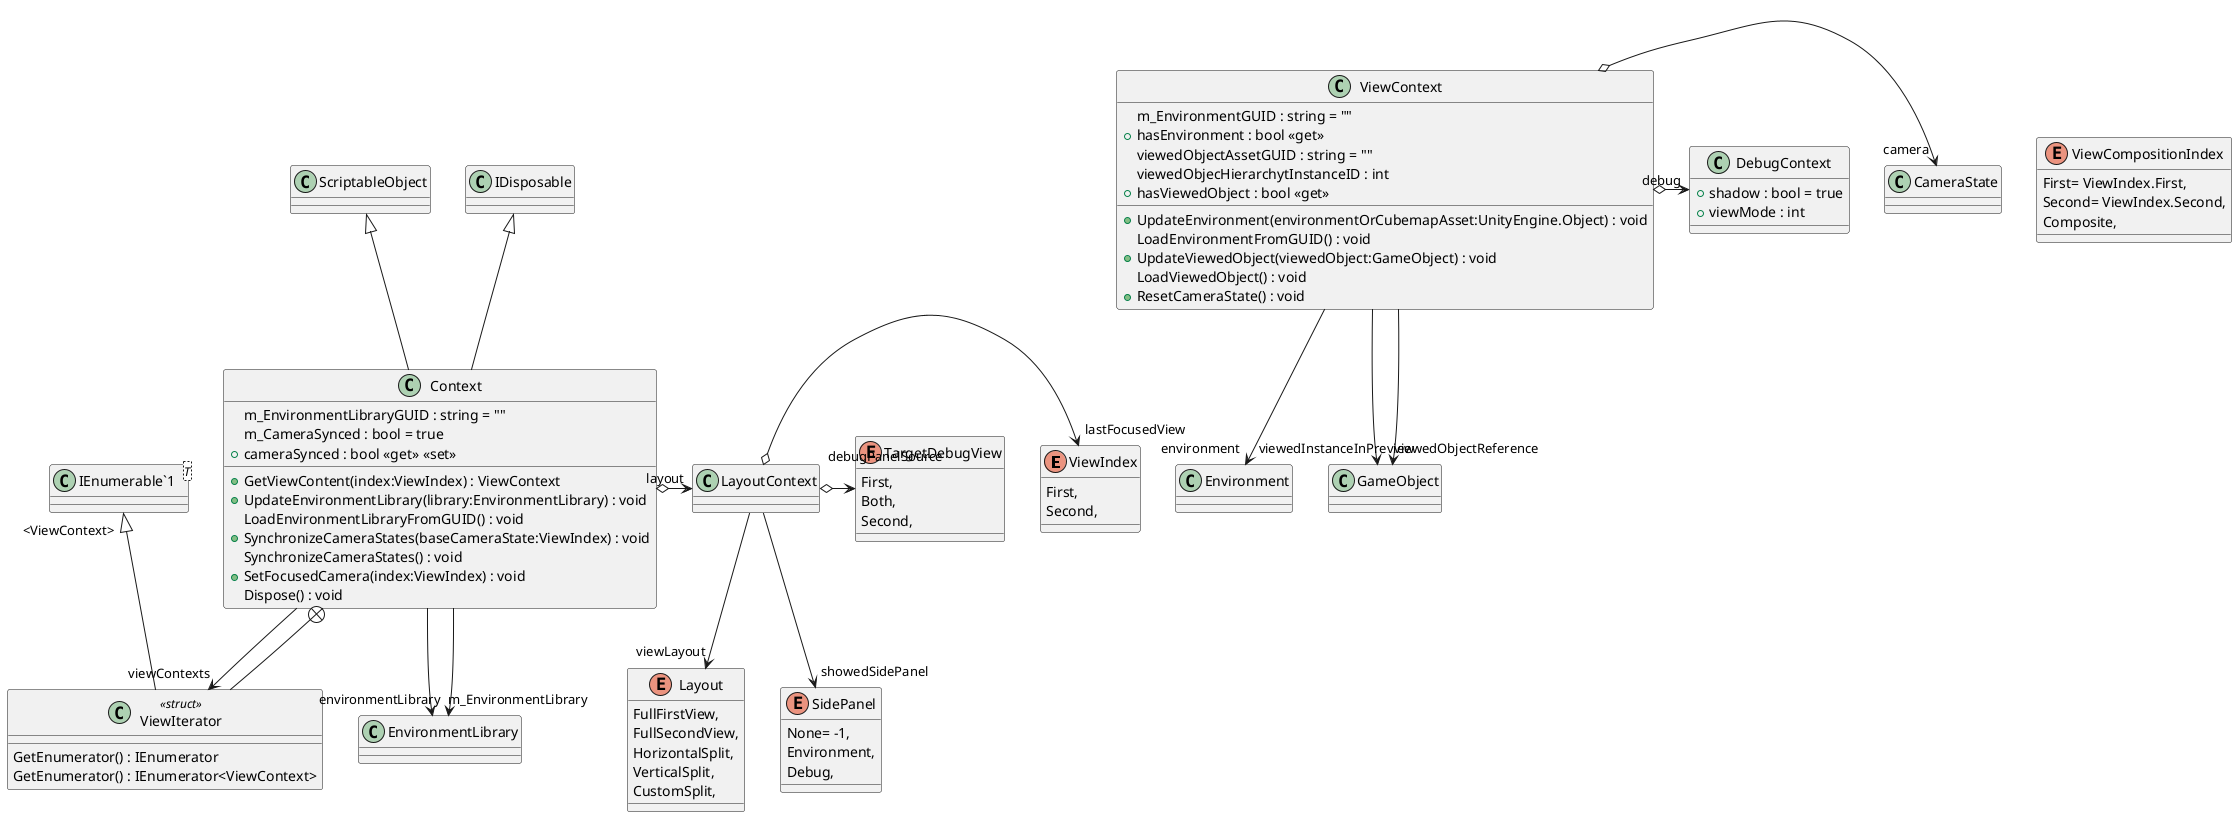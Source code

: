 @startuml
enum ViewIndex {
    First,
    Second,
}
enum ViewCompositionIndex {
    First= ViewIndex.First,
    Second= ViewIndex.Second,
    Composite,
}
enum Layout {
    FullFirstView,
    FullSecondView,
    HorizontalSplit,
    VerticalSplit,
    CustomSplit,
}
enum SidePanel {
    None= -1,
    Environment,
    Debug,
}
enum TargetDebugView {
    First,
    Both,
    Second,
}
class Context {
    m_EnvironmentLibraryGUID : string = ""
    m_CameraSynced : bool = true
    + cameraSynced : bool <<get>> <<set>>
    + GetViewContent(index:ViewIndex) : ViewContext
    + UpdateEnvironmentLibrary(library:EnvironmentLibrary) : void
    LoadEnvironmentLibraryFromGUID() : void
    + SynchronizeCameraStates(baseCameraState:ViewIndex) : void
    SynchronizeCameraStates() : void
    + SetFocusedCamera(index:ViewIndex) : void
    Dispose() : void
}
class LayoutContext {
}
class ViewContext {
    m_EnvironmentGUID : string = ""
    + hasEnvironment : bool <<get>>
    viewedObjectAssetGUID : string = ""
    viewedObjecHierarchytInstanceID : int
    + hasViewedObject : bool <<get>>
    + UpdateEnvironment(environmentOrCubemapAsset:UnityEngine.Object) : void
    LoadEnvironmentFromGUID() : void
    + UpdateViewedObject(viewedObject:GameObject) : void
    LoadViewedObject() : void
    + ResetCameraState() : void
}
class DebugContext {
    + shadow : bool = true
    + viewMode : int
}
class ViewIterator <<struct>> {
    GetEnumerator() : IEnumerator
    GetEnumerator() : IEnumerator<ViewContext>
}
class "IEnumerable`1"<T> {
}
ScriptableObject <|-- Context
IDisposable <|-- Context
Context --> "m_EnvironmentLibrary" EnvironmentLibrary
Context --> "environmentLibrary" EnvironmentLibrary
Context o-> "layout" LayoutContext
Context --> "viewContexts" ViewIterator
LayoutContext --> "viewLayout" Layout
LayoutContext o-> "lastFocusedView" ViewIndex
LayoutContext --> "showedSidePanel" SidePanel
LayoutContext o-> "debugPanelSource" TargetDebugView
ViewContext o-> "camera" CameraState
ViewContext o-> "debug" DebugContext
ViewContext --> "environment" Environment
ViewContext --> "viewedObjectReference" GameObject
ViewContext --> "viewedInstanceInPreview" GameObject
Context +-- ViewIterator
"IEnumerable`1" "<ViewContext>" <|-- ViewIterator
@enduml
